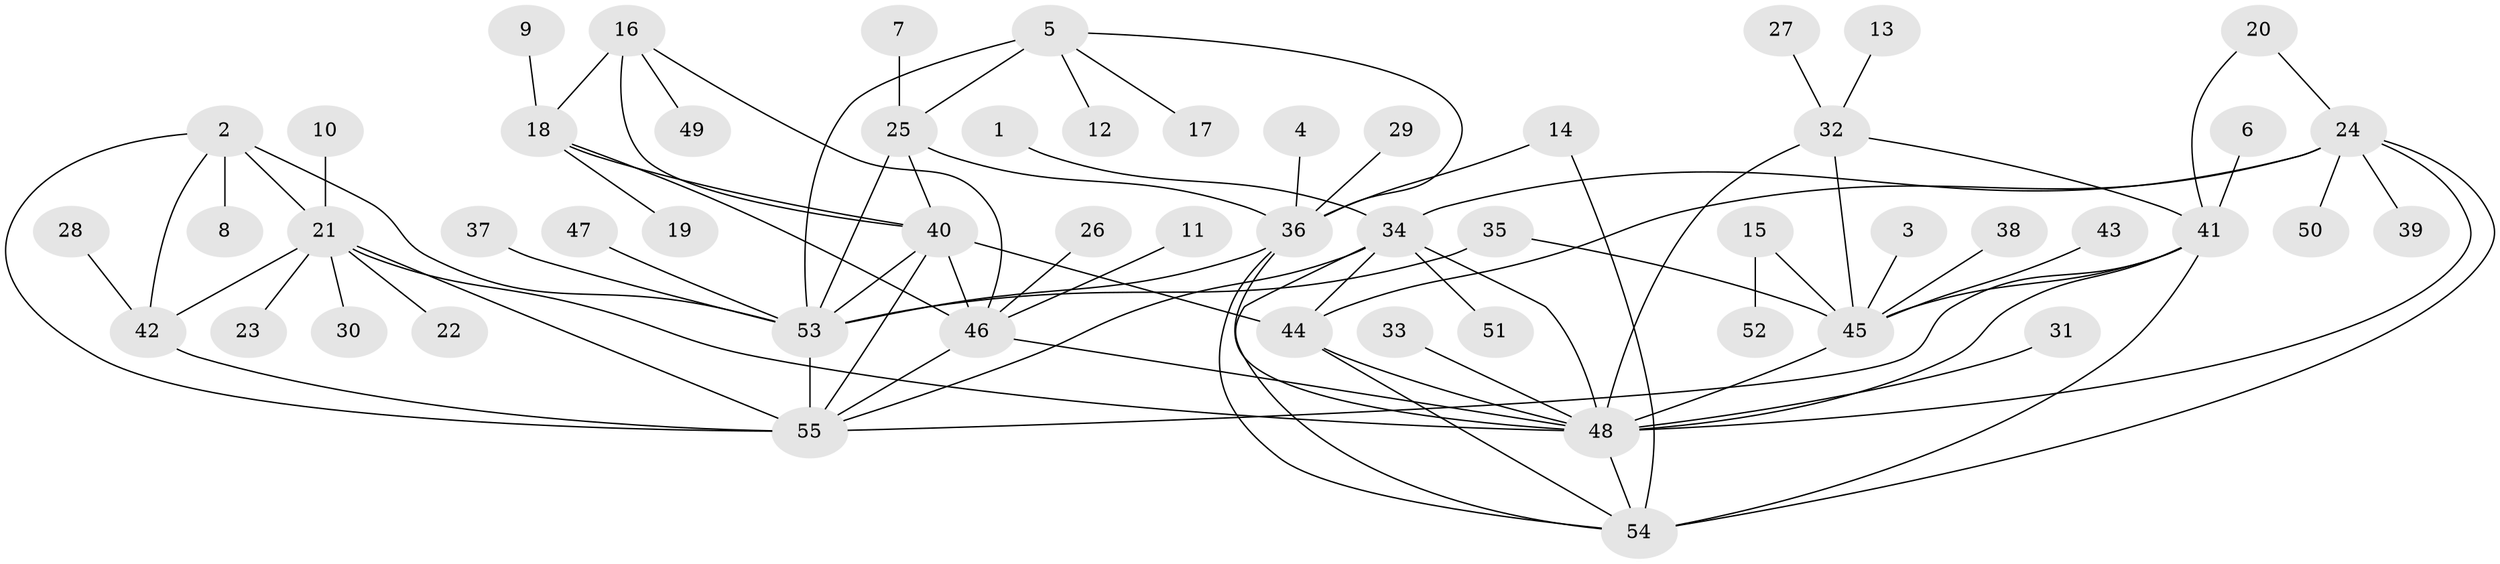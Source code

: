 // original degree distribution, {11: 0.03669724770642202, 7: 0.045871559633027525, 9: 0.03669724770642202, 5: 0.03669724770642202, 10: 0.027522935779816515, 6: 0.027522935779816515, 8: 0.01834862385321101, 1: 0.5688073394495413, 2: 0.1743119266055046, 3: 0.027522935779816515}
// Generated by graph-tools (version 1.1) at 2025/37/03/04/25 23:37:37]
// undirected, 55 vertices, 86 edges
graph export_dot {
  node [color=gray90,style=filled];
  1;
  2;
  3;
  4;
  5;
  6;
  7;
  8;
  9;
  10;
  11;
  12;
  13;
  14;
  15;
  16;
  17;
  18;
  19;
  20;
  21;
  22;
  23;
  24;
  25;
  26;
  27;
  28;
  29;
  30;
  31;
  32;
  33;
  34;
  35;
  36;
  37;
  38;
  39;
  40;
  41;
  42;
  43;
  44;
  45;
  46;
  47;
  48;
  49;
  50;
  51;
  52;
  53;
  54;
  55;
  1 -- 34 [weight=1.0];
  2 -- 8 [weight=1.0];
  2 -- 21 [weight=2.0];
  2 -- 42 [weight=2.0];
  2 -- 53 [weight=2.0];
  2 -- 55 [weight=2.0];
  3 -- 45 [weight=1.0];
  4 -- 36 [weight=1.0];
  5 -- 12 [weight=1.0];
  5 -- 17 [weight=1.0];
  5 -- 25 [weight=2.0];
  5 -- 36 [weight=2.0];
  5 -- 53 [weight=2.0];
  6 -- 41 [weight=1.0];
  7 -- 25 [weight=1.0];
  9 -- 18 [weight=1.0];
  10 -- 21 [weight=1.0];
  11 -- 46 [weight=1.0];
  13 -- 32 [weight=1.0];
  14 -- 36 [weight=1.0];
  14 -- 54 [weight=1.0];
  15 -- 45 [weight=1.0];
  15 -- 52 [weight=1.0];
  16 -- 18 [weight=2.0];
  16 -- 40 [weight=1.0];
  16 -- 46 [weight=1.0];
  16 -- 49 [weight=1.0];
  18 -- 19 [weight=1.0];
  18 -- 40 [weight=2.0];
  18 -- 46 [weight=2.0];
  20 -- 24 [weight=1.0];
  20 -- 41 [weight=1.0];
  21 -- 22 [weight=1.0];
  21 -- 23 [weight=1.0];
  21 -- 30 [weight=1.0];
  21 -- 42 [weight=1.0];
  21 -- 48 [weight=1.0];
  21 -- 55 [weight=1.0];
  24 -- 34 [weight=1.0];
  24 -- 39 [weight=1.0];
  24 -- 44 [weight=1.0];
  24 -- 48 [weight=1.0];
  24 -- 50 [weight=1.0];
  24 -- 54 [weight=1.0];
  25 -- 36 [weight=1.0];
  25 -- 40 [weight=1.0];
  25 -- 53 [weight=1.0];
  26 -- 46 [weight=1.0];
  27 -- 32 [weight=1.0];
  28 -- 42 [weight=1.0];
  29 -- 36 [weight=1.0];
  31 -- 48 [weight=1.0];
  32 -- 41 [weight=2.0];
  32 -- 45 [weight=2.0];
  32 -- 48 [weight=2.0];
  33 -- 48 [weight=1.0];
  34 -- 44 [weight=1.0];
  34 -- 48 [weight=1.0];
  34 -- 51 [weight=1.0];
  34 -- 54 [weight=1.0];
  34 -- 55 [weight=1.0];
  35 -- 45 [weight=1.0];
  35 -- 53 [weight=1.0];
  36 -- 48 [weight=1.0];
  36 -- 53 [weight=1.0];
  36 -- 54 [weight=1.0];
  37 -- 53 [weight=1.0];
  38 -- 45 [weight=1.0];
  40 -- 44 [weight=1.0];
  40 -- 46 [weight=1.0];
  40 -- 53 [weight=1.0];
  40 -- 55 [weight=1.0];
  41 -- 45 [weight=1.0];
  41 -- 48 [weight=1.0];
  41 -- 54 [weight=2.0];
  41 -- 55 [weight=1.0];
  42 -- 55 [weight=1.0];
  43 -- 45 [weight=1.0];
  44 -- 48 [weight=1.0];
  44 -- 54 [weight=1.0];
  45 -- 48 [weight=1.0];
  46 -- 48 [weight=1.0];
  46 -- 55 [weight=1.0];
  47 -- 53 [weight=1.0];
  48 -- 54 [weight=1.0];
  53 -- 55 [weight=1.0];
}
